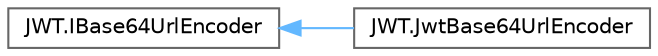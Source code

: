 digraph "Graphical Class Hierarchy"
{
 // LATEX_PDF_SIZE
  bgcolor="transparent";
  edge [fontname=Helvetica,fontsize=10,labelfontname=Helvetica,labelfontsize=10];
  node [fontname=Helvetica,fontsize=10,shape=box,height=0.2,width=0.4];
  rankdir="LR";
  Node0 [id="Node000000",label="JWT.IBase64UrlEncoder",height=0.2,width=0.4,color="grey40", fillcolor="white", style="filled",URL="$interface_j_w_t_1_1_i_base64_url_encoder.html",tooltip="Represents a base64 encoder/decoder."];
  Node0 -> Node1 [id="edge40_Node000000_Node000001",dir="back",color="steelblue1",style="solid",tooltip=" "];
  Node1 [id="Node000001",label="JWT.JwtBase64UrlEncoder",height=0.2,width=0.4,color="grey40", fillcolor="white", style="filled",URL="$class_j_w_t_1_1_jwt_base64_url_encoder.html",tooltip="base64 encoding/decoding implementation according to the JWT spec"];
}
